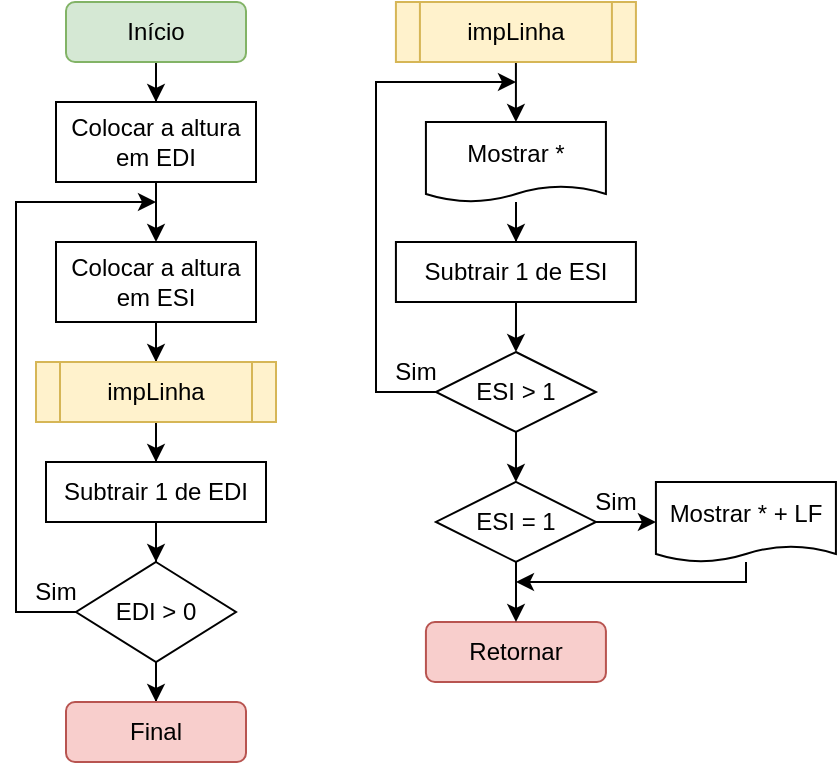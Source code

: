 <mxfile version="14.9.6" type="device"><diagram id="C5RBs43oDa-KdzZeNtuy" name="Page-1"><mxGraphModel dx="931" dy="563" grid="1" gridSize="10" guides="1" tooltips="1" connect="1" arrows="1" fold="1" page="1" pageScale="1" pageWidth="827" pageHeight="1169" math="0" shadow="0"><root><mxCell id="WIyWlLk6GJQsqaUBKTNV-0"/><mxCell id="WIyWlLk6GJQsqaUBKTNV-1" parent="WIyWlLk6GJQsqaUBKTNV-0"/><mxCell id="V2EDmVQRDiDL-o1RnMXy-12" value="" style="edgeStyle=orthogonalEdgeStyle;rounded=0;orthogonalLoop=1;jettySize=auto;html=1;" edge="1" parent="WIyWlLk6GJQsqaUBKTNV-1" source="V2EDmVQRDiDL-o1RnMXy-0" target="V2EDmVQRDiDL-o1RnMXy-5"><mxGeometry relative="1" as="geometry"/></mxCell><mxCell id="V2EDmVQRDiDL-o1RnMXy-0" value="Início" style="rounded=1;whiteSpace=wrap;html=1;fillColor=#d5e8d4;strokeColor=#82b366;" vertex="1" parent="WIyWlLk6GJQsqaUBKTNV-1"><mxGeometry x="75" y="40" width="90" height="30" as="geometry"/></mxCell><mxCell id="V2EDmVQRDiDL-o1RnMXy-18" value="" style="edgeStyle=orthogonalEdgeStyle;rounded=0;orthogonalLoop=1;jettySize=auto;html=1;" edge="1" parent="WIyWlLk6GJQsqaUBKTNV-1" source="V2EDmVQRDiDL-o1RnMXy-5" target="V2EDmVQRDiDL-o1RnMXy-17"><mxGeometry relative="1" as="geometry"/></mxCell><mxCell id="V2EDmVQRDiDL-o1RnMXy-5" value="Colocar a altura &lt;br&gt;em EDI" style="rounded=0;whiteSpace=wrap;html=1;" vertex="1" parent="WIyWlLk6GJQsqaUBKTNV-1"><mxGeometry x="70" y="90" width="100" height="40" as="geometry"/></mxCell><mxCell id="V2EDmVQRDiDL-o1RnMXy-20" value="" style="edgeStyle=orthogonalEdgeStyle;rounded=0;orthogonalLoop=1;jettySize=auto;html=1;entryX=0.5;entryY=0;entryDx=0;entryDy=0;" edge="1" parent="WIyWlLk6GJQsqaUBKTNV-1" source="V2EDmVQRDiDL-o1RnMXy-17" target="V2EDmVQRDiDL-o1RnMXy-49"><mxGeometry relative="1" as="geometry"><mxPoint x="120.034" y="220" as="targetPoint"/></mxGeometry></mxCell><mxCell id="V2EDmVQRDiDL-o1RnMXy-17" value="Colocar a altura &lt;br&gt;em ESI" style="rounded=0;whiteSpace=wrap;html=1;" vertex="1" parent="WIyWlLk6GJQsqaUBKTNV-1"><mxGeometry x="70" y="160" width="100" height="40" as="geometry"/></mxCell><mxCell id="V2EDmVQRDiDL-o1RnMXy-43" style="edgeStyle=orthogonalEdgeStyle;rounded=0;orthogonalLoop=1;jettySize=auto;html=1;exitX=0.5;exitY=1;exitDx=0;exitDy=0;entryX=0.5;entryY=0;entryDx=0;entryDy=0;" edge="1" parent="WIyWlLk6GJQsqaUBKTNV-1" source="V2EDmVQRDiDL-o1RnMXy-30" target="V2EDmVQRDiDL-o1RnMXy-32"><mxGeometry relative="1" as="geometry"><mxPoint x="299.96" y="80" as="sourcePoint"/></mxGeometry></mxCell><mxCell id="V2EDmVQRDiDL-o1RnMXy-30" value="impLinha" style="shape=process;whiteSpace=wrap;html=1;backgroundOutline=1;fillColor=#fff2cc;strokeColor=#d6b656;" vertex="1" parent="WIyWlLk6GJQsqaUBKTNV-1"><mxGeometry x="239.96" y="40" width="120" height="30" as="geometry"/></mxCell><mxCell id="V2EDmVQRDiDL-o1RnMXy-31" value="" style="edgeStyle=orthogonalEdgeStyle;rounded=0;orthogonalLoop=1;jettySize=auto;html=1;" edge="1" parent="WIyWlLk6GJQsqaUBKTNV-1" source="V2EDmVQRDiDL-o1RnMXy-32" target="V2EDmVQRDiDL-o1RnMXy-34"><mxGeometry relative="1" as="geometry"/></mxCell><mxCell id="V2EDmVQRDiDL-o1RnMXy-32" value="Mostrar *" style="shape=document;whiteSpace=wrap;html=1;boundedLbl=1;rounded=0;size=0.2;" vertex="1" parent="WIyWlLk6GJQsqaUBKTNV-1"><mxGeometry x="254.96" y="100" width="90" height="40" as="geometry"/></mxCell><mxCell id="V2EDmVQRDiDL-o1RnMXy-33" value="" style="edgeStyle=orthogonalEdgeStyle;rounded=0;orthogonalLoop=1;jettySize=auto;html=1;entryX=0.5;entryY=0;entryDx=0;entryDy=0;" edge="1" parent="WIyWlLk6GJQsqaUBKTNV-1" source="V2EDmVQRDiDL-o1RnMXy-34" target="V2EDmVQRDiDL-o1RnMXy-40"><mxGeometry relative="1" as="geometry"><mxPoint x="300.034" y="210.032" as="targetPoint"/></mxGeometry></mxCell><mxCell id="V2EDmVQRDiDL-o1RnMXy-34" value="Subtrair 1 de ESI" style="whiteSpace=wrap;html=1;rounded=0;" vertex="1" parent="WIyWlLk6GJQsqaUBKTNV-1"><mxGeometry x="239.96" y="160" width="120" height="30" as="geometry"/></mxCell><mxCell id="V2EDmVQRDiDL-o1RnMXy-39" style="edgeStyle=orthogonalEdgeStyle;rounded=0;orthogonalLoop=1;jettySize=auto;html=1;exitX=0;exitY=0.5;exitDx=0;exitDy=0;" edge="1" parent="WIyWlLk6GJQsqaUBKTNV-1" source="V2EDmVQRDiDL-o1RnMXy-40"><mxGeometry relative="1" as="geometry"><mxPoint x="300" y="80" as="targetPoint"/><Array as="points"><mxPoint x="230" y="235"/><mxPoint x="230" y="80"/></Array></mxGeometry></mxCell><mxCell id="V2EDmVQRDiDL-o1RnMXy-45" value="" style="edgeStyle=orthogonalEdgeStyle;rounded=0;orthogonalLoop=1;jettySize=auto;html=1;entryX=0.5;entryY=0;entryDx=0;entryDy=0;" edge="1" parent="WIyWlLk6GJQsqaUBKTNV-1" source="V2EDmVQRDiDL-o1RnMXy-40" target="V2EDmVQRDiDL-o1RnMXy-63"><mxGeometry relative="1" as="geometry"><mxPoint x="300" y="280" as="targetPoint"/></mxGeometry></mxCell><mxCell id="V2EDmVQRDiDL-o1RnMXy-40" value="ESI &amp;gt; 1" style="rhombus;whiteSpace=wrap;html=1;" vertex="1" parent="WIyWlLk6GJQsqaUBKTNV-1"><mxGeometry x="259.96" y="215" width="80" height="40" as="geometry"/></mxCell><mxCell id="V2EDmVQRDiDL-o1RnMXy-44" value="Retornar" style="rounded=1;whiteSpace=wrap;html=1;fillColor=#f8cecc;strokeColor=#b85450;" vertex="1" parent="WIyWlLk6GJQsqaUBKTNV-1"><mxGeometry x="254.96" y="350" width="90" height="30" as="geometry"/></mxCell><mxCell id="V2EDmVQRDiDL-o1RnMXy-48" value="Sim" style="text;html=1;strokeColor=none;fillColor=none;align=center;verticalAlign=middle;whiteSpace=wrap;rounded=0;" vertex="1" parent="WIyWlLk6GJQsqaUBKTNV-1"><mxGeometry x="230" y="215" width="40" height="20" as="geometry"/></mxCell><mxCell id="V2EDmVQRDiDL-o1RnMXy-51" value="" style="edgeStyle=orthogonalEdgeStyle;rounded=0;orthogonalLoop=1;jettySize=auto;html=1;" edge="1" parent="WIyWlLk6GJQsqaUBKTNV-1" source="V2EDmVQRDiDL-o1RnMXy-49" target="V2EDmVQRDiDL-o1RnMXy-50"><mxGeometry relative="1" as="geometry"/></mxCell><mxCell id="V2EDmVQRDiDL-o1RnMXy-49" value="impLinha" style="shape=process;whiteSpace=wrap;html=1;backgroundOutline=1;fillColor=#fff2cc;strokeColor=#d6b656;" vertex="1" parent="WIyWlLk6GJQsqaUBKTNV-1"><mxGeometry x="60" y="220" width="120" height="30" as="geometry"/></mxCell><mxCell id="V2EDmVQRDiDL-o1RnMXy-54" value="" style="edgeStyle=orthogonalEdgeStyle;rounded=0;orthogonalLoop=1;jettySize=auto;html=1;" edge="1" parent="WIyWlLk6GJQsqaUBKTNV-1" source="V2EDmVQRDiDL-o1RnMXy-50" target="V2EDmVQRDiDL-o1RnMXy-53"><mxGeometry relative="1" as="geometry"/></mxCell><mxCell id="V2EDmVQRDiDL-o1RnMXy-50" value="Subtrair 1 de EDI" style="whiteSpace=wrap;html=1;rounded=0;" vertex="1" parent="WIyWlLk6GJQsqaUBKTNV-1"><mxGeometry x="65" y="270" width="110" height="30" as="geometry"/></mxCell><mxCell id="V2EDmVQRDiDL-o1RnMXy-55" style="edgeStyle=orthogonalEdgeStyle;rounded=0;orthogonalLoop=1;jettySize=auto;html=1;exitX=0;exitY=0.5;exitDx=0;exitDy=0;" edge="1" parent="WIyWlLk6GJQsqaUBKTNV-1" source="V2EDmVQRDiDL-o1RnMXy-53"><mxGeometry relative="1" as="geometry"><mxPoint x="120" y="140" as="targetPoint"/><Array as="points"><mxPoint x="50" y="345"/><mxPoint x="50" y="140"/></Array></mxGeometry></mxCell><mxCell id="V2EDmVQRDiDL-o1RnMXy-59" value="" style="edgeStyle=orthogonalEdgeStyle;rounded=0;orthogonalLoop=1;jettySize=auto;html=1;" edge="1" parent="WIyWlLk6GJQsqaUBKTNV-1" source="V2EDmVQRDiDL-o1RnMXy-53" target="V2EDmVQRDiDL-o1RnMXy-58"><mxGeometry relative="1" as="geometry"/></mxCell><mxCell id="V2EDmVQRDiDL-o1RnMXy-53" value="EDI &amp;gt; 0" style="rhombus;whiteSpace=wrap;html=1;rounded=0;" vertex="1" parent="WIyWlLk6GJQsqaUBKTNV-1"><mxGeometry x="80" y="320" width="80" height="50" as="geometry"/></mxCell><mxCell id="V2EDmVQRDiDL-o1RnMXy-57" value="Sim" style="text;html=1;strokeColor=none;fillColor=none;align=center;verticalAlign=middle;whiteSpace=wrap;rounded=0;" vertex="1" parent="WIyWlLk6GJQsqaUBKTNV-1"><mxGeometry x="50" y="320" width="40" height="30" as="geometry"/></mxCell><mxCell id="V2EDmVQRDiDL-o1RnMXy-58" value="Final" style="rounded=1;whiteSpace=wrap;html=1;fillColor=#f8cecc;strokeColor=#b85450;" vertex="1" parent="WIyWlLk6GJQsqaUBKTNV-1"><mxGeometry x="75" y="390" width="90" height="30" as="geometry"/></mxCell><mxCell id="V2EDmVQRDiDL-o1RnMXy-61" value="" style="edgeStyle=orthogonalEdgeStyle;rounded=0;orthogonalLoop=1;jettySize=auto;html=1;" edge="1" parent="WIyWlLk6GJQsqaUBKTNV-1" source="V2EDmVQRDiDL-o1RnMXy-63" target="V2EDmVQRDiDL-o1RnMXy-65"><mxGeometry relative="1" as="geometry"/></mxCell><mxCell id="V2EDmVQRDiDL-o1RnMXy-62" value="" style="edgeStyle=orthogonalEdgeStyle;rounded=0;orthogonalLoop=1;jettySize=auto;html=1;" edge="1" parent="WIyWlLk6GJQsqaUBKTNV-1" source="V2EDmVQRDiDL-o1RnMXy-63"><mxGeometry relative="1" as="geometry"><mxPoint x="300" y="350" as="targetPoint"/></mxGeometry></mxCell><mxCell id="V2EDmVQRDiDL-o1RnMXy-63" value="ESI = 1" style="rhombus;whiteSpace=wrap;html=1;" vertex="1" parent="WIyWlLk6GJQsqaUBKTNV-1"><mxGeometry x="259.96" y="279.98" width="80" height="40" as="geometry"/></mxCell><mxCell id="V2EDmVQRDiDL-o1RnMXy-64" style="edgeStyle=orthogonalEdgeStyle;rounded=0;orthogonalLoop=1;jettySize=auto;html=1;" edge="1" parent="WIyWlLk6GJQsqaUBKTNV-1" source="V2EDmVQRDiDL-o1RnMXy-65"><mxGeometry relative="1" as="geometry"><mxPoint x="299.99" y="329.98" as="targetPoint"/><Array as="points"><mxPoint x="414.99" y="329.98"/></Array></mxGeometry></mxCell><mxCell id="V2EDmVQRDiDL-o1RnMXy-65" value="Mostrar * + LF" style="shape=document;whiteSpace=wrap;html=1;boundedLbl=1;rounded=0;size=0.2;" vertex="1" parent="WIyWlLk6GJQsqaUBKTNV-1"><mxGeometry x="369.96" y="279.98" width="90" height="40" as="geometry"/></mxCell><mxCell id="V2EDmVQRDiDL-o1RnMXy-66" value="Sim" style="text;html=1;strokeColor=none;fillColor=none;align=center;verticalAlign=middle;whiteSpace=wrap;rounded=0;" vertex="1" parent="WIyWlLk6GJQsqaUBKTNV-1"><mxGeometry x="329.96" y="279.98" width="40" height="20" as="geometry"/></mxCell></root></mxGraphModel></diagram></mxfile>